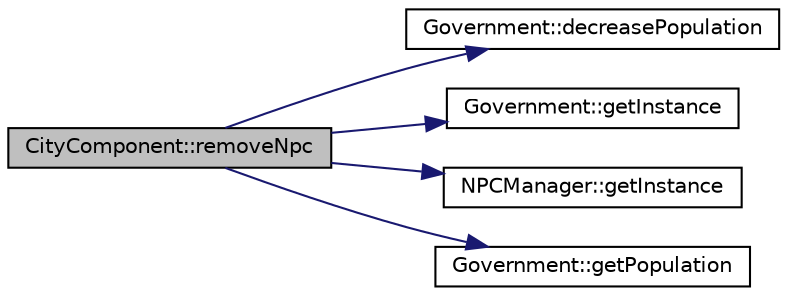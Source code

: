 digraph "CityComponent::removeNpc"
{
 // LATEX_PDF_SIZE
  edge [fontname="Helvetica",fontsize="10",labelfontname="Helvetica",labelfontsize="10"];
  node [fontname="Helvetica",fontsize="10",shape=record];
  rankdir="LR";
  Node1 [label="CityComponent::removeNpc",height=0.2,width=0.4,color="black", fillcolor="grey75", style="filled", fontcolor="black",tooltip="Removes an NPC observer from the component."];
  Node1 -> Node2 [color="midnightblue",fontsize="10",style="solid"];
  Node2 [label="Government::decreasePopulation",height=0.2,width=0.4,color="black", fillcolor="white", style="filled",URL="$classGovernment.html#ac7ae1dd7b3c17a403e55394b2511f3ab",tooltip="Decreases the population by a specified amount."];
  Node1 -> Node3 [color="midnightblue",fontsize="10",style="solid"];
  Node3 [label="Government::getInstance",height=0.2,width=0.4,color="black", fillcolor="white", style="filled",URL="$classGovernment.html#a18e3da6a1d6cae38f6eea1d50fe77288",tooltip="Retrieves the singleton instance of the Government class."];
  Node1 -> Node4 [color="midnightblue",fontsize="10",style="solid"];
  Node4 [label="NPCManager::getInstance",height=0.2,width=0.4,color="black", fillcolor="white", style="filled",URL="$classNPCManager.html#a29c578e3b969f7438d6025dd3fc21c50",tooltip="Retrieves the singleton instance of NPCManager."];
  Node1 -> Node5 [color="midnightblue",fontsize="10",style="solid"];
  Node5 [label="Government::getPopulation",height=0.2,width=0.4,color="black", fillcolor="white", style="filled",URL="$classGovernment.html#a41177521c660fed52a9b692b71c5af1f",tooltip="Gets the current population of the city."];
}
